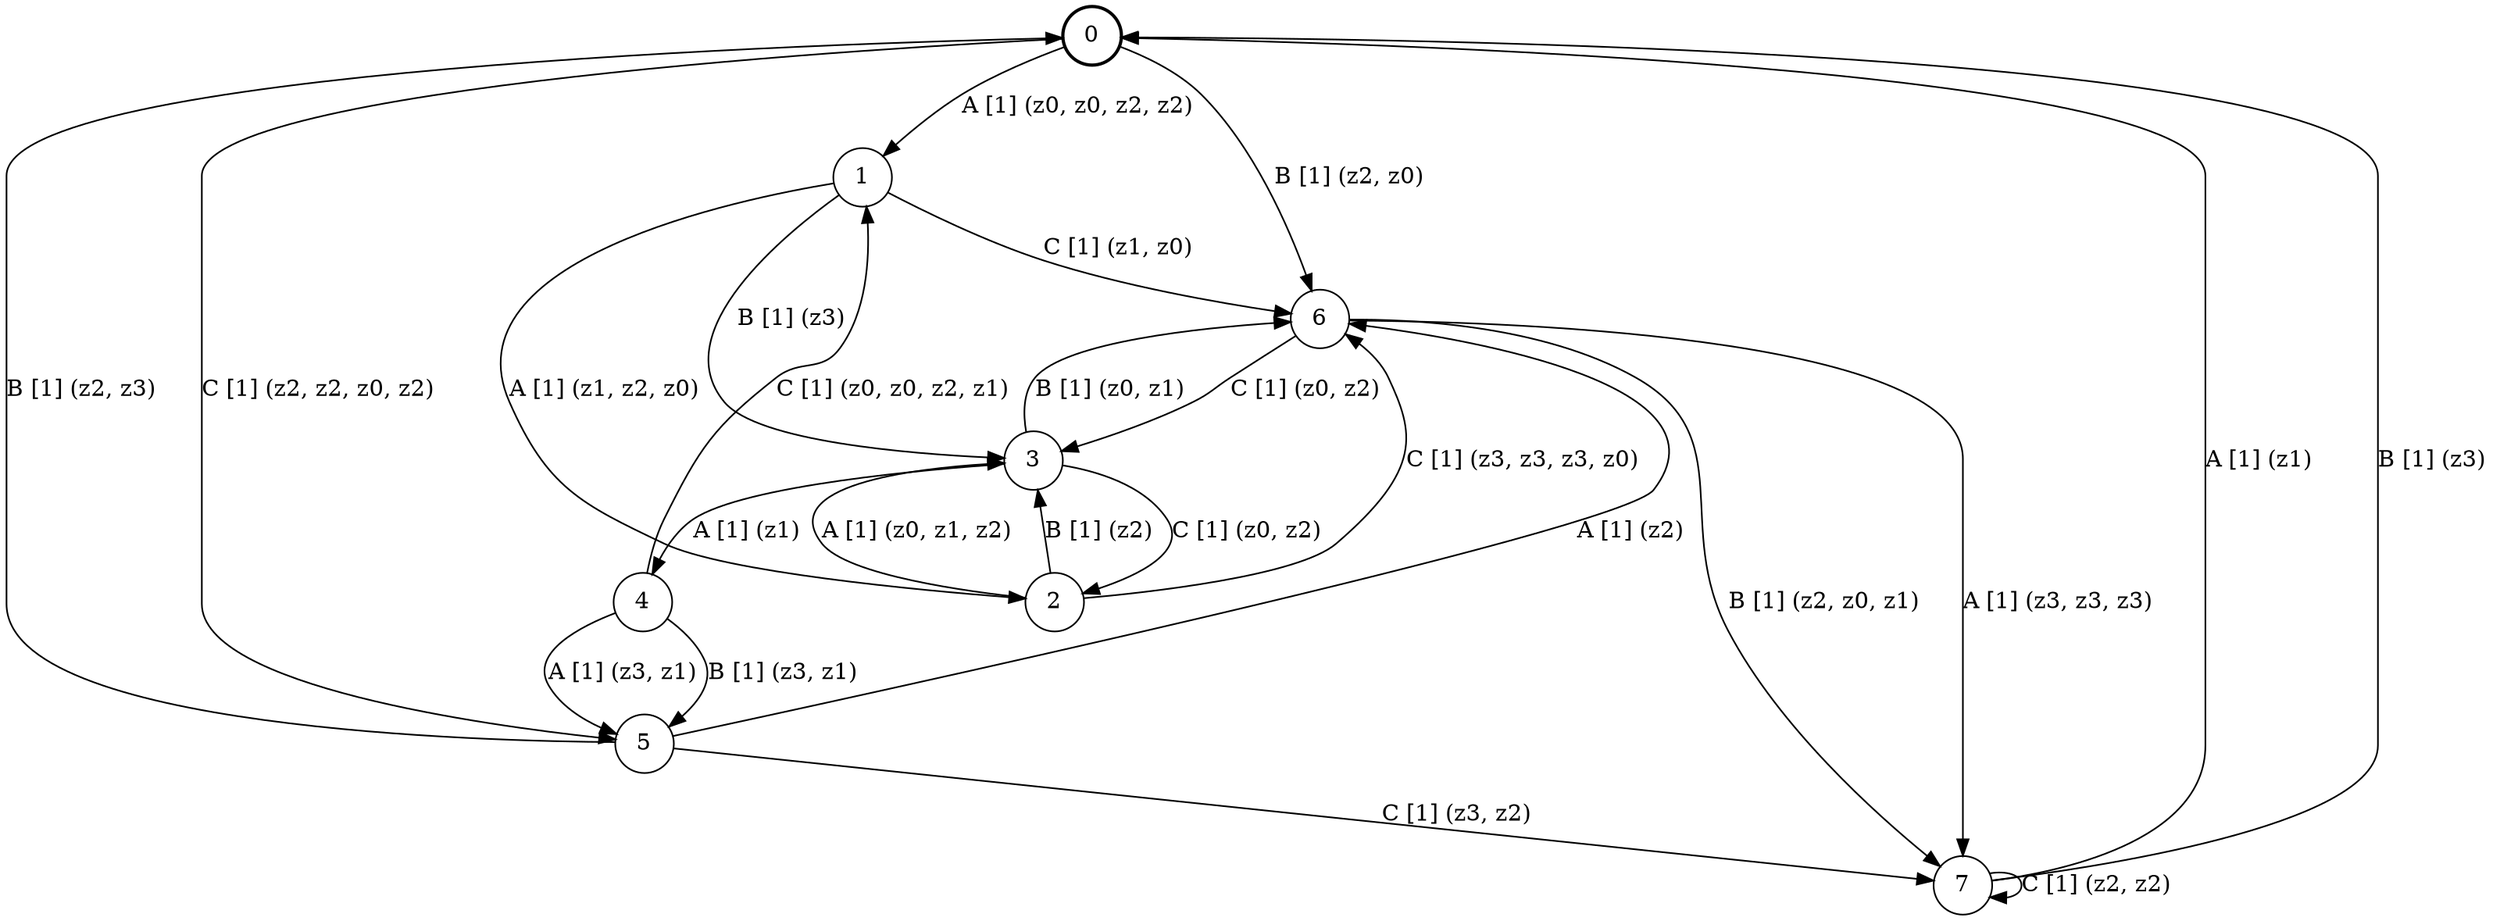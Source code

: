# generated file, don't try to modify
# command: dot -Tpng <filename> > tree.png
digraph Automaton {
    node [shape = circle];
    0 [style = "bold"];
    0 -> 1 [label = "A [1] (z0, z0, z2, z2) "];
    0 -> 6 [label = "B [1] (z2, z0) "];
    0 -> 5 [label = "C [1] (z2, z2, z0, z2) "];
    1 -> 2 [label = "A [1] (z1, z2, z0) "];
    1 -> 3 [label = "B [1] (z3) "];
    1 -> 6 [label = "C [1] (z1, z0) "];
    2 -> 3 [label = "A [1] (z0, z1, z2) "];
    2 -> 3 [label = "B [1] (z2) "];
    2 -> 6 [label = "C [1] (z3, z3, z3, z0) "];
    3 -> 4 [label = "A [1] (z1) "];
    3 -> 6 [label = "B [1] (z0, z1) "];
    3 -> 2 [label = "C [1] (z0, z2) "];
    4 -> 5 [label = "A [1] (z3, z1) "];
    4 -> 5 [label = "B [1] (z3, z1) "];
    4 -> 1 [label = "C [1] (z0, z0, z2, z1) "];
    5 -> 6 [label = "A [1] (z2) "];
    5 -> 0 [label = "B [1] (z2, z3) "];
    5 -> 7 [label = "C [1] (z3, z2) "];
    6 -> 7 [label = "A [1] (z3, z3, z3) "];
    6 -> 7 [label = "B [1] (z2, z0, z1) "];
    6 -> 3 [label = "C [1] (z0, z2) "];
    7 -> 0 [label = "A [1] (z1) "];
    7 -> 0 [label = "B [1] (z3) "];
    7 -> 7 [label = "C [1] (z2, z2) "];
}
